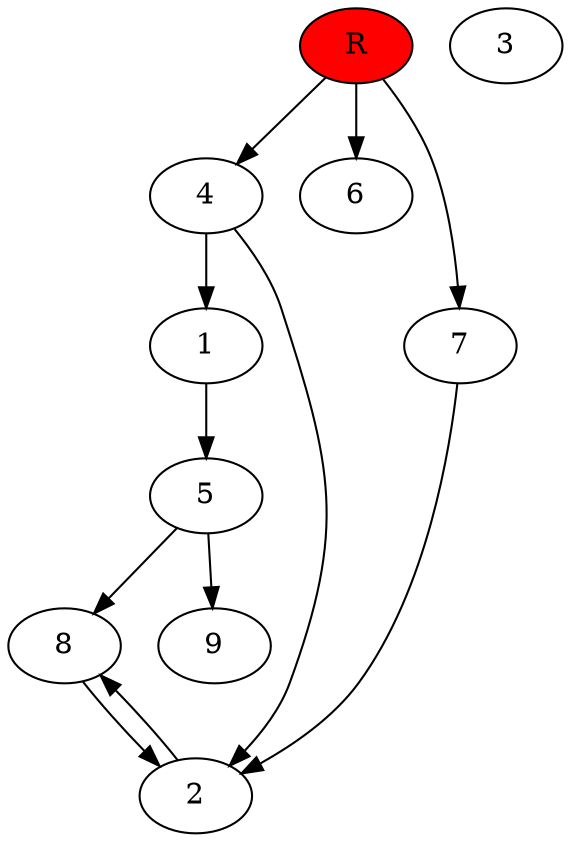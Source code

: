 digraph prb25001 {
	1
	2
	3
	4
	5
	6
	7
	8
	R [fillcolor="#ff0000" style=filled]
	1 -> 5
	2 -> 8
	4 -> 1
	4 -> 2
	5 -> 8
	5 -> 9
	7 -> 2
	8 -> 2
	R -> 4
	R -> 6
	R -> 7
}
